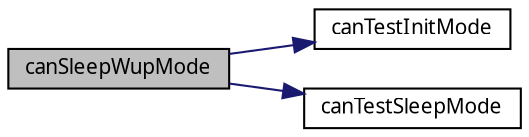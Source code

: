 digraph G
{
  edge [fontname="FreeSans.ttf",fontsize=10,labelfontname="FreeSans.ttf",labelfontsize=10];
  node [fontname="FreeSans.ttf",fontsize=10,shape=record];
  rankdir=LR;
  Node1 [label="canSleepWupMode",height=0.2,width=0.4,color="black", fillcolor="grey75", style="filled" fontcolor="black"];
  Node1 -> Node2 [color="midnightblue",fontsize=10,style="solid",fontname="FreeSans.ttf"];
  Node2 [label="canTestInitMode",height=0.2,width=0.4,color="black", fillcolor="white", style="filled",URL="$canOpenDriver_8c.html#6beefe951b3c9de786c585257488fa82"];
  Node1 -> Node3 [color="midnightblue",fontsize=10,style="solid",fontname="FreeSans.ttf"];
  Node3 [label="canTestSleepMode",height=0.2,width=0.4,color="black", fillcolor="white", style="filled",URL="$canOpenDriver_8c.html#fa79f2ac95a8143c2fb087260df39820"];
}
